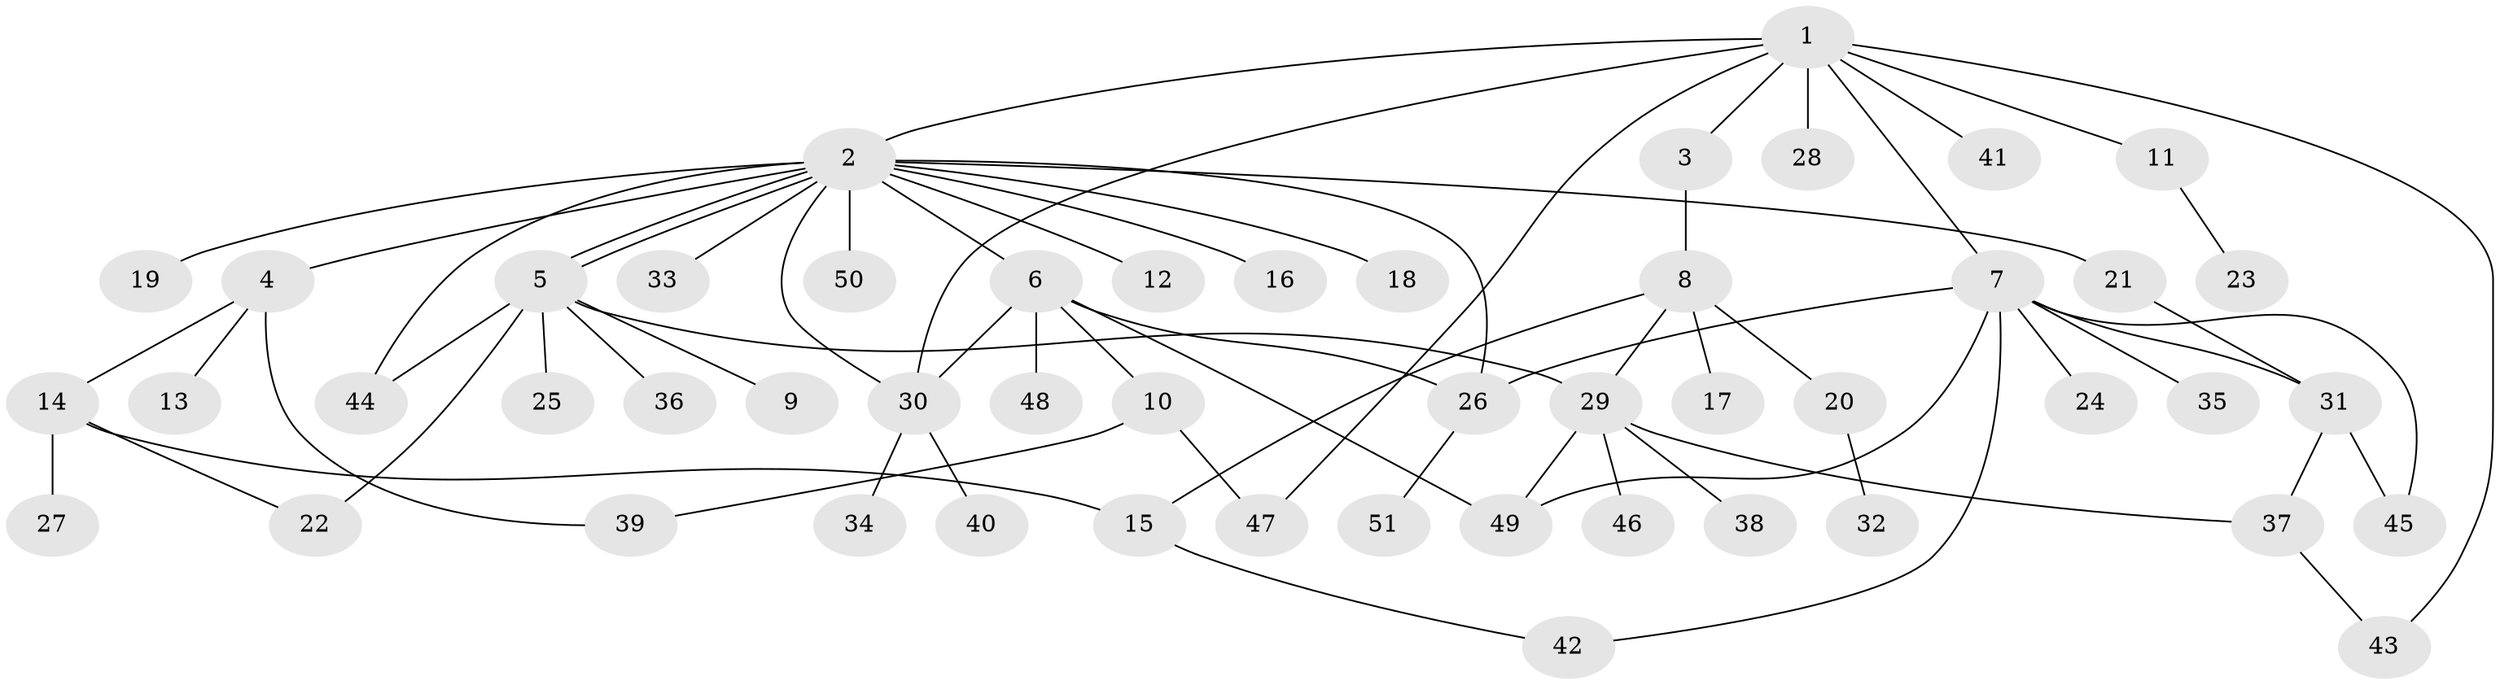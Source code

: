 // Generated by graph-tools (version 1.1) at 2025/01/03/09/25 03:01:56]
// undirected, 51 vertices, 68 edges
graph export_dot {
graph [start="1"]
  node [color=gray90,style=filled];
  1;
  2;
  3;
  4;
  5;
  6;
  7;
  8;
  9;
  10;
  11;
  12;
  13;
  14;
  15;
  16;
  17;
  18;
  19;
  20;
  21;
  22;
  23;
  24;
  25;
  26;
  27;
  28;
  29;
  30;
  31;
  32;
  33;
  34;
  35;
  36;
  37;
  38;
  39;
  40;
  41;
  42;
  43;
  44;
  45;
  46;
  47;
  48;
  49;
  50;
  51;
  1 -- 2;
  1 -- 3;
  1 -- 7;
  1 -- 11;
  1 -- 28;
  1 -- 30;
  1 -- 41;
  1 -- 43;
  1 -- 47;
  2 -- 4;
  2 -- 5;
  2 -- 5;
  2 -- 6;
  2 -- 12;
  2 -- 16;
  2 -- 18;
  2 -- 19;
  2 -- 21;
  2 -- 26;
  2 -- 30;
  2 -- 33;
  2 -- 44;
  2 -- 50;
  3 -- 8;
  4 -- 13;
  4 -- 14;
  4 -- 39;
  5 -- 9;
  5 -- 22;
  5 -- 25;
  5 -- 29;
  5 -- 36;
  5 -- 44;
  6 -- 10;
  6 -- 26;
  6 -- 30;
  6 -- 48;
  6 -- 49;
  7 -- 24;
  7 -- 26;
  7 -- 31;
  7 -- 35;
  7 -- 42;
  7 -- 45;
  7 -- 49;
  8 -- 15;
  8 -- 17;
  8 -- 20;
  8 -- 29;
  10 -- 39;
  10 -- 47;
  11 -- 23;
  14 -- 15;
  14 -- 22;
  14 -- 27;
  15 -- 42;
  20 -- 32;
  21 -- 31;
  26 -- 51;
  29 -- 37;
  29 -- 38;
  29 -- 46;
  29 -- 49;
  30 -- 34;
  30 -- 40;
  31 -- 37;
  31 -- 45;
  37 -- 43;
}
